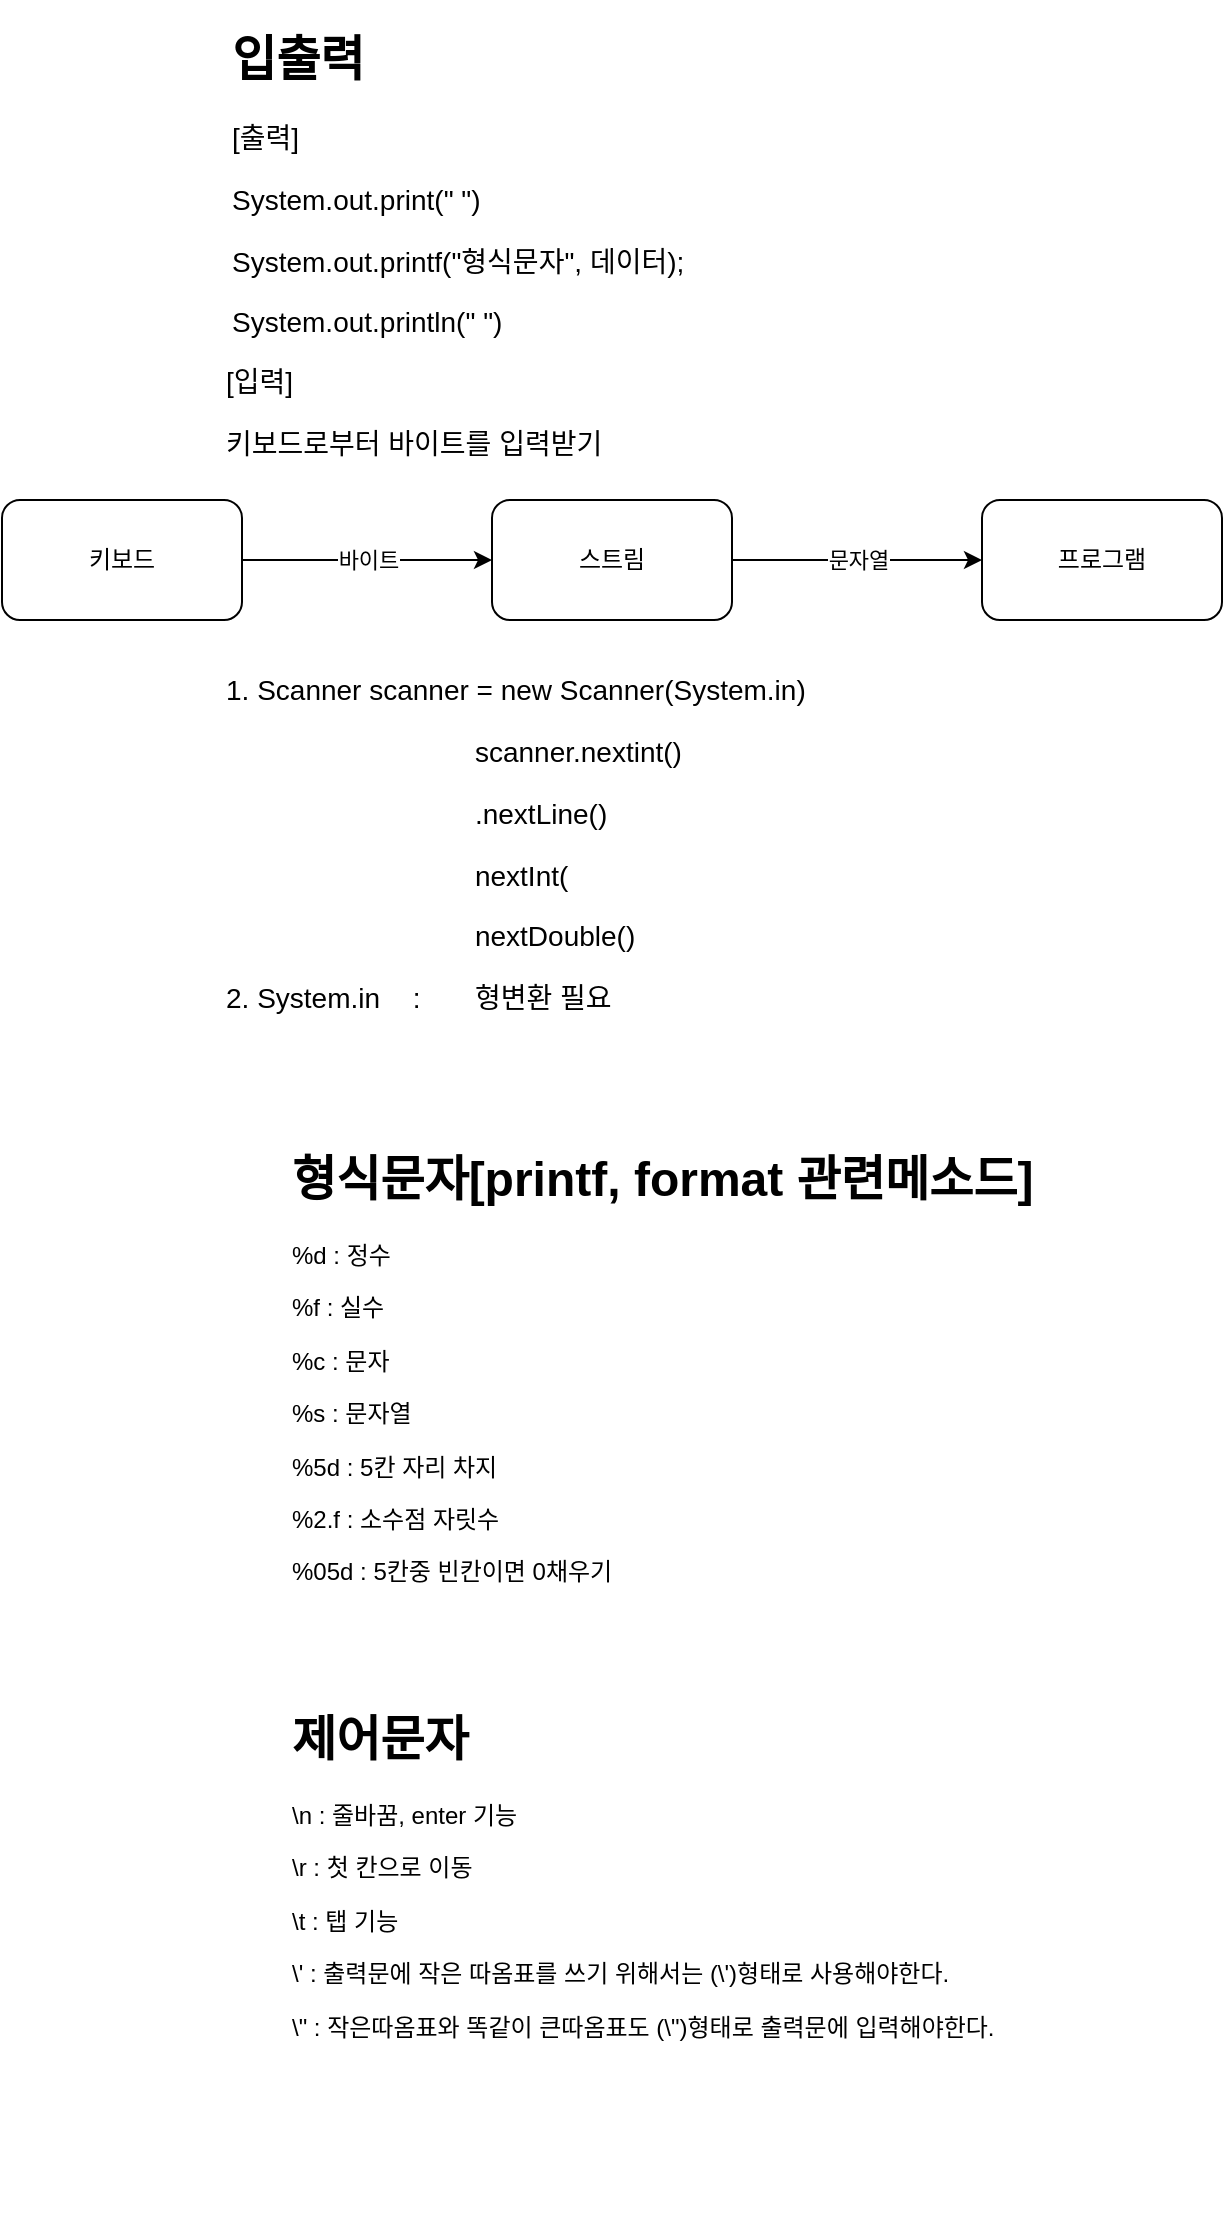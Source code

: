 <mxfile version="15.5.9" type="device" pages="6"><diagram id="5Hl9e5-y8ocdXJMZj0qI" name="입출력,형식문자,제어문자"><mxGraphModel dx="1422" dy="794" grid="1" gridSize="10" guides="1" tooltips="1" connect="1" arrows="1" fold="1" page="1" pageScale="1" pageWidth="827" pageHeight="1169" math="0" shadow="0"><root><mxCell id="0"/><mxCell id="1" parent="0"/><mxCell id="jfgmGPhwzicQXcK5z5IH-6" value="&lt;p style=&quot;font-size: 14px&quot;&gt;&lt;font style=&quot;font-size: 14px&quot;&gt;[입력]&lt;/font&gt;&lt;/p&gt;&lt;p style=&quot;font-size: 14px&quot;&gt;&lt;font style=&quot;font-size: 14px&quot;&gt;키보드로부터 바이트를 입력받기&lt;/font&gt;&lt;/p&gt;&lt;p style=&quot;font-size: 14px&quot;&gt;&lt;font style=&quot;font-size: 14px&quot;&gt;&lt;br&gt;&lt;/font&gt;&lt;/p&gt;&lt;p style=&quot;font-size: 14px&quot;&gt;&lt;font style=&quot;font-size: 14px&quot;&gt;&lt;br&gt;&lt;/font&gt;&lt;/p&gt;&lt;p style=&quot;font-size: 14px&quot;&gt;&lt;font style=&quot;font-size: 14px&quot;&gt;&lt;br&gt;&lt;/font&gt;&lt;/p&gt;&lt;p style=&quot;font-size: 14px&quot;&gt;&lt;font style=&quot;font-size: 14px&quot;&gt;1. Scanner scanner = new Scanner(System.in)&lt;/font&gt;&lt;/p&gt;&lt;p style=&quot;font-size: 14px&quot;&gt;&lt;font style=&quot;font-size: 14px&quot;&gt;&lt;span&gt;&#9;&lt;/span&gt;&lt;span&gt;&#9;&lt;/span&gt;&lt;span&gt;&#9;&lt;/span&gt;&lt;span&gt;&#9;&lt;/span&gt;&lt;span style=&quot;white-space: pre&quot;&gt;&#9;&lt;/span&gt;&lt;span style=&quot;white-space: pre&quot;&gt;&#9;&lt;/span&gt;&lt;span style=&quot;white-space: pre&quot;&gt;&#9;&lt;/span&gt;&lt;span style=&quot;white-space: pre&quot;&gt;&#9;&lt;/span&gt;scanner.nextint()&lt;br&gt;&lt;/font&gt;&lt;/p&gt;&lt;p style=&quot;font-size: 14px&quot;&gt;&lt;font style=&quot;font-size: 14px&quot;&gt;&lt;span&gt;&#9;&lt;/span&gt;&lt;span&gt;&#9;&lt;/span&gt;&lt;span&gt;&#9;&lt;/span&gt;&lt;span&gt;&#9;&lt;/span&gt;&lt;span&gt;&#9;&lt;/span&gt;&lt;span style=&quot;white-space: pre&quot;&gt;&#9;&lt;/span&gt;&lt;span style=&quot;white-space: pre&quot;&gt;&#9;&lt;/span&gt;&lt;span style=&quot;white-space: pre&quot;&gt;&#9;&lt;/span&gt;&lt;span style=&quot;white-space: pre&quot;&gt;&#9;&lt;/span&gt;.nextLine()&lt;br&gt;&lt;/font&gt;&lt;/p&gt;&lt;p style=&quot;font-size: 14px&quot;&gt;&lt;font style=&quot;font-size: 14px&quot;&gt;&lt;span style=&quot;white-space: pre&quot;&gt;&#9;&lt;/span&gt;&lt;span style=&quot;white-space: pre&quot;&gt;&#9;&lt;/span&gt;&lt;span style=&quot;white-space: pre&quot;&gt;&#9;&lt;/span&gt;&lt;span style=&quot;white-space: pre&quot;&gt;&#9;&lt;/span&gt;nextInt(&lt;/font&gt;&lt;/p&gt;&lt;p style=&quot;font-size: 14px&quot;&gt;&lt;font style=&quot;font-size: 14px&quot;&gt;&lt;span style=&quot;white-space: pre&quot;&gt;&#9;&lt;/span&gt;&lt;span style=&quot;white-space: pre&quot;&gt;&#9;&lt;/span&gt;&lt;span style=&quot;white-space: pre&quot;&gt;&#9;&lt;/span&gt;&lt;span style=&quot;white-space: pre&quot;&gt;&#9;&lt;/span&gt;nextDouble()&lt;/font&gt;&lt;/p&gt;&lt;p style=&quot;font-size: 14px&quot;&gt;&lt;font style=&quot;font-size: 14px&quot;&gt;2. System.in&lt;span style=&quot;white-space: pre&quot;&gt;&#9;&lt;/span&gt;:&lt;span style=&quot;white-space: pre&quot;&gt;&#9;&lt;/span&gt;형변환 필요&lt;/font&gt;&lt;/p&gt;" style="text;html=1;strokeColor=none;fillColor=none;align=left;verticalAlign=middle;whiteSpace=wrap;rounded=0;" parent="1" vertex="1"><mxGeometry x="190" y="210" width="470" height="270" as="geometry"/></mxCell><mxCell id="jfgmGPhwzicQXcK5z5IH-1" value="키보드" style="rounded=1;whiteSpace=wrap;html=1;" parent="1" vertex="1"><mxGeometry x="80" y="250" width="120" height="60" as="geometry"/></mxCell><mxCell id="jfgmGPhwzicQXcK5z5IH-2" value="스트림" style="rounded=1;whiteSpace=wrap;html=1;" parent="1" vertex="1"><mxGeometry x="325" y="250" width="120" height="60" as="geometry"/></mxCell><mxCell id="jfgmGPhwzicQXcK5z5IH-3" value="프로그램" style="rounded=1;whiteSpace=wrap;html=1;" parent="1" vertex="1"><mxGeometry x="570" y="250" width="120" height="60" as="geometry"/></mxCell><mxCell id="jfgmGPhwzicQXcK5z5IH-4" value="&lt;h1&gt;입출력&lt;/h1&gt;&lt;p style=&quot;font-size: 14px&quot;&gt;&lt;font style=&quot;font-size: 14px&quot;&gt;[출력]&lt;/font&gt;&lt;/p&gt;&lt;p style=&quot;font-size: 14px&quot;&gt;&lt;font style=&quot;font-size: 14px&quot;&gt;System.out.print(&quot; &quot;)&lt;/font&gt;&lt;/p&gt;&lt;p style=&quot;font-size: 14px&quot;&gt;&lt;font style=&quot;font-size: 14px&quot;&gt;System.out.printf(&quot;형식문자&quot;, 데이터);&lt;/font&gt;&lt;/p&gt;&lt;p style=&quot;font-size: 14px&quot;&gt;&lt;font style=&quot;font-size: 14px&quot;&gt;System.out.println(&quot; &quot;)&lt;/font&gt;&lt;/p&gt;&lt;p&gt;&lt;br&gt;&lt;/p&gt;&lt;p&gt;&lt;br&gt;&lt;/p&gt;" style="text;html=1;strokeColor=none;fillColor=none;spacing=5;spacingTop=-20;whiteSpace=wrap;overflow=hidden;rounded=0;" parent="1" vertex="1"><mxGeometry x="190" y="10" width="390" height="170" as="geometry"/></mxCell><mxCell id="jfgmGPhwzicQXcK5z5IH-5" value="&lt;h1&gt;형식문자[printf, format 관련메소드]&lt;/h1&gt;&lt;p&gt;%d : 정수&lt;/p&gt;&lt;p&gt;%f : 실수&lt;/p&gt;&lt;p&gt;%c : 문자&lt;/p&gt;&lt;p&gt;%s : 문자열&lt;/p&gt;&lt;p&gt;%5d : 5칸 자리 차지&lt;/p&gt;&lt;p&gt;%2.f : 소수점 자릿수&lt;/p&gt;&lt;p&gt;%05d : 5칸중 빈칸이면 0채우기&lt;/p&gt;" style="text;html=1;strokeColor=none;fillColor=none;spacing=5;spacingTop=-20;whiteSpace=wrap;overflow=hidden;rounded=0;" parent="1" vertex="1"><mxGeometry x="220" y="570" width="456" height="355" as="geometry"/></mxCell><mxCell id="jfgmGPhwzicQXcK5z5IH-8" value="바이트" style="endArrow=classic;html=1;rounded=0;exitX=1;exitY=0.5;exitDx=0;exitDy=0;entryX=0;entryY=0.5;entryDx=0;entryDy=0;" parent="1" source="jfgmGPhwzicQXcK5z5IH-1" target="jfgmGPhwzicQXcK5z5IH-2" edge="1"><mxGeometry relative="1" as="geometry"><mxPoint x="190" y="280" as="sourcePoint"/><mxPoint x="295" y="279.5" as="targetPoint"/></mxGeometry></mxCell><mxCell id="jfgmGPhwzicQXcK5z5IH-10" value="문자열" style="endArrow=classic;html=1;rounded=0;exitX=1;exitY=0.5;exitDx=0;exitDy=0;entryX=0;entryY=0.5;entryDx=0;entryDy=0;" parent="1" source="jfgmGPhwzicQXcK5z5IH-2" target="jfgmGPhwzicQXcK5z5IH-3" edge="1"><mxGeometry relative="1" as="geometry"><mxPoint x="210" y="290" as="sourcePoint"/><mxPoint x="335" y="290" as="targetPoint"/></mxGeometry></mxCell><mxCell id="AmxvjiBexgPBZ70y0H4t-1" value="&lt;h1&gt;제어문자&lt;/h1&gt;&lt;div&gt;\n : 줄바꿈, enter 기능&lt;/div&gt;&lt;p&gt;\r : 첫 칸으로 이동&lt;/p&gt;&lt;p&gt;\t : 탭 기능&lt;/p&gt;&lt;p&gt;\' : 출력문에 작은 따옴표를 쓰기 위해서는 (\')형태로 사용해야한다.&lt;/p&gt;&lt;p&gt;\&quot; : 작은따옴표와 똑같이 큰따옴표도 (\&quot;)형태로 출력문에 입력해야한다.&lt;/p&gt;&lt;p&gt;&lt;br&gt;&lt;/p&gt;" style="text;html=1;strokeColor=none;fillColor=none;spacing=5;spacingTop=-20;whiteSpace=wrap;overflow=hidden;rounded=0;" parent="1" vertex="1"><mxGeometry x="220" y="850" width="456" height="260" as="geometry"/></mxCell></root></mxGraphModel></diagram><diagram id="qZdjfqiJyZe0fEraNqJb" name="변수,기본자료형,형변환"><mxGraphModel dx="1422" dy="794" grid="1" gridSize="10" guides="1" tooltips="1" connect="1" arrows="1" fold="1" page="1" pageScale="1" pageWidth="827" pageHeight="1169" math="0" shadow="0"><root><mxCell id="CV-VhpjHleSVuxHSK--P-0"/><mxCell id="CV-VhpjHleSVuxHSK--P-1" parent="CV-VhpjHleSVuxHSK--P-0"/><mxCell id="Y5G4u5WSfoMeB7jt1jze-0" value="&lt;h1&gt;변수&lt;/h1&gt;&lt;p style=&quot;font-size: 18px&quot;&gt;&lt;font style=&quot;font-size: 18px&quot;&gt;1. 데이터 1개를 저장할 수 있는 메모리 공간 [스택, 힙]&lt;/font&gt;&lt;/p&gt;&lt;p style=&quot;font-size: 18px&quot;&gt;&lt;font style=&quot;font-size: 18px&quot;&gt;2. 숫자로 시작X, 대소문자 구분&lt;/font&gt;&lt;/p&gt;&lt;p style=&quot;font-size: 18px&quot;&gt;&lt;font style=&quot;font-size: 18px&quot;&gt;3. 지역변수 vs 전역변수&amp;nbsp;&lt;/font&gt;&lt;/p&gt;&lt;p style=&quot;font-size: 18px&quot;&gt;&lt;font style=&quot;font-size: 18px&quot;&gt;&lt;span style=&quot;white-space: pre&quot;&gt;&#9;&lt;/span&gt;지역변수 : 특정 괄호 안에서 선언 시에는 괄호 밖에서는 사용 불가&lt;br&gt;&lt;/font&gt;&lt;/p&gt;&lt;p style=&quot;font-size: 18px&quot;&gt;&lt;font style=&quot;font-size: 18px&quot;&gt;&lt;font style=&quot;font-size: 18px&quot;&gt;&lt;span style=&quot;white-space: pre&quot;&gt;&#9;&lt;/span&gt;전역변수 : Static 키워드를 이용한 모든 곳에서 사용 가능&lt;/font&gt;&lt;br&gt;&lt;/font&gt;&lt;/p&gt;" style="text;html=1;strokeColor=none;fillColor=none;spacing=5;spacingTop=-20;whiteSpace=wrap;overflow=hidden;rounded=0;align=left;" parent="CV-VhpjHleSVuxHSK--P-1" vertex="1"><mxGeometry x="60" y="30" width="780" height="290" as="geometry"/></mxCell><mxCell id="Y5G4u5WSfoMeB7jt1jze-1" value="&lt;h1&gt;기본자료형[미리 정해진 크기 =&amp;gt; 메모리 효율성]&lt;/h1&gt;&lt;p style=&quot;font-size: 18px&quot;&gt;&lt;font style=&quot;font-size: 18px&quot;&gt;&lt;font style=&quot;font-size: 18px&quot;&gt;&lt;span style=&quot;white-space: pre&quot;&gt;&#9;&lt;/span&gt;&lt;span style=&quot;white-space: pre&quot;&gt;&#9;&lt;/span&gt;&lt;span style=&quot;white-space: pre&quot;&gt;&#9;&lt;/span&gt;&lt;span style=&quot;white-space: pre&quot;&gt;&#9;&lt;/span&gt;boolean&amp;nbsp; &amp;nbsp;&lt;/font&gt;char&amp;nbsp; &amp;nbsp;byte&amp;nbsp; &amp;nbsp;short&amp;nbsp; &amp;nbsp;int&amp;nbsp; &amp;nbsp;long&amp;nbsp; &amp;nbsp;float&lt;/font&gt;&lt;/p&gt;&lt;p style=&quot;font-size: 18px&quot;&gt;&lt;font style=&quot;font-size: 18px&quot;&gt;기본자료형 클래스 → Boolean, Char, Byte, Short, Long, Interger, Long, Float, Double&lt;/font&gt;&lt;/p&gt;&lt;p style=&quot;font-size: 18px&quot;&gt;&lt;font style=&quot;font-size: 18px&quot;&gt;java 기본 타입 : 정수(INT), 실수(DOUBLE)&lt;/font&gt;&lt;/p&gt;" style="text;html=1;strokeColor=none;fillColor=none;spacing=5;spacingTop=-20;whiteSpace=wrap;overflow=hidden;rounded=0;align=left;" parent="CV-VhpjHleSVuxHSK--P-1" vertex="1"><mxGeometry x="60" y="320" width="750" height="340" as="geometry"/></mxCell><mxCell id="Y5G4u5WSfoMeB7jt1jze-2" value="&lt;h1&gt;타입변환[자동형변환, 강제형변환(캐스팅)&lt;/h1&gt;&lt;p style=&quot;font-size: 18px&quot;&gt;&lt;font style=&quot;font-size: 18px&quot;&gt;1. 자동형변환 : [크기순 : byte -&amp;gt; short(char) -&amp;gt; int -&amp;gt; long -&amp;gt; float -&amp;gt; double]&lt;/font&gt;&lt;/p&gt;&lt;p style=&quot;font-size: 18px&quot;&gt;&lt;font style=&quot;font-size: 18px&quot;&gt;&lt;span style=&quot;white-space: pre&quot;&gt;&#9;&lt;/span&gt;int 정수 = 10;&lt;br&gt;&lt;/font&gt;&lt;/p&gt;&lt;p style=&quot;font-size: 18px&quot;&gt;&lt;font style=&quot;font-size: 18px&quot;&gt;&lt;span style=&quot;white-space: pre&quot;&gt;&#9;&lt;/span&gt;double 실수 = 정수;&lt;br&gt;&lt;/font&gt;&lt;/p&gt;&lt;p style=&quot;font-size: 18px&quot;&gt;&lt;font style=&quot;font-size: 18px&quot;&gt;&lt;br&gt;&lt;/font&gt;&lt;/p&gt;&lt;p style=&quot;font-size: 18px&quot;&gt;&lt;font style=&quot;font-size: 18px&quot;&gt;2. 강제형변환 : 메모리 손실&lt;/font&gt;&lt;/p&gt;&lt;p style=&quot;font-size: 18px&quot;&gt;&lt;font style=&quot;font-size: 18px&quot;&gt;&lt;span style=&quot;white-space: pre&quot;&gt;&#9;&lt;/span&gt;double 실수 = 10.5;&lt;br&gt;&lt;/font&gt;&lt;/p&gt;&lt;p style=&quot;font-size: 18px&quot;&gt;&lt;font style=&quot;font-size: 18px&quot;&gt;&lt;span style=&quot;white-space: pre&quot;&gt;&#9;&lt;/span&gt;int 정수 = (int) 정수;&lt;/font&gt;&lt;br&gt;&lt;/p&gt;" style="text;html=1;strokeColor=none;fillColor=none;spacing=5;spacingTop=-20;whiteSpace=wrap;overflow=hidden;rounded=0;align=left;" parent="CV-VhpjHleSVuxHSK--P-1" vertex="1"><mxGeometry x="60" y="550" width="690" height="350" as="geometry"/></mxCell></root></mxGraphModel></diagram><diagram id="30kIPENkj2Q8XiqYD2WF" name="연산자 정리"><mxGraphModel dx="1422" dy="794" grid="1" gridSize="10" guides="1" tooltips="1" connect="1" arrows="1" fold="1" page="1" pageScale="1" pageWidth="827" pageHeight="1169" math="0" shadow="0"><root><mxCell id="R8Vzzc2d7pj0Wk_ZEPPe-0"/><mxCell id="R8Vzzc2d7pj0Wk_ZEPPe-1" parent="R8Vzzc2d7pj0Wk_ZEPPe-0"/><mxCell id="R8Vzzc2d7pj0Wk_ZEPPe-2" value="&lt;h1&gt;연산자&lt;/h1&gt;&lt;p&gt;&lt;/p&gt;&lt;ul&gt;&lt;li&gt;&lt;span&gt;산술연산자&lt;/span&gt;&lt;/li&gt;&lt;/ul&gt;&lt;div&gt;&lt;span style=&quot;white-space: pre&quot;&gt;&#9;&lt;/span&gt;&lt;span style=&quot;white-space: pre&quot;&gt;&#9;&lt;/span&gt;+ : 더하기(연결연산자), - : 빼기, * : 곱하기, / : 나누기, % : 나머지&lt;br&gt;&lt;/div&gt;&lt;ul&gt;&lt;li&gt;&lt;span&gt;비교연산자&lt;/span&gt;&lt;/li&gt;&lt;/ul&gt;&lt;div&gt;&lt;span style=&quot;white-space: pre&quot;&gt;&#9;&lt;/span&gt;&lt;span style=&quot;white-space: pre&quot;&gt;&#9;&lt;/span&gt;&amp;gt;= 이상&lt;span style=&quot;white-space: pre&quot;&gt;&#9;&lt;/span&gt;&amp;lt;=이하&lt;span style=&quot;white-space: pre&quot;&gt;&#9;&lt;/span&gt;&amp;gt;초과&lt;span style=&quot;white-space: pre&quot;&gt;&#9;&lt;/span&gt;&amp;lt;미만&lt;span style=&quot;white-space: pre&quot;&gt;&#9;&lt;/span&gt;==같다&lt;span style=&quot;white-space: pre&quot;&gt;&#9;&lt;/span&gt;!=같지 않다&lt;br&gt;&lt;/div&gt;&lt;ul&gt;&lt;li&gt;&lt;span&gt;논리연산자&lt;/span&gt;&lt;/li&gt;&lt;/ul&gt;&lt;div&gt;&lt;span style=&quot;white-space: pre&quot;&gt;&#9;&lt;/span&gt;&lt;span style=&quot;white-space: pre&quot;&gt;&#9;&lt;/span&gt;&amp;amp;&amp;amp; : AND&lt;span style=&quot;white-space: pre&quot;&gt;&#9;&lt;/span&gt;&lt;span style=&quot;white-space: pre&quot;&gt;&#9;&lt;/span&gt;|| : OR&lt;span style=&quot;white-space: pre&quot;&gt;&#9;&lt;span style=&quot;white-space: pre&quot;&gt;&#9;&lt;/span&gt;!&lt;/span&gt;(부정) : 반대 true =&amp;gt; false / false =&amp;gt; true&lt;br&gt;&lt;/div&gt;&lt;ul&gt;&lt;li&gt;&lt;span&gt;대입연산자&lt;/span&gt;&lt;/li&gt;&lt;/ul&gt;&lt;div&gt;&lt;span style=&quot;white-space: pre&quot;&gt;&#9;&lt;/span&gt;&lt;span style=&quot;white-space: pre&quot;&gt;&#9;&lt;/span&gt;= : 오른쪽 값을 왼쪽에 대입&lt;span style=&quot;white-space: pre&quot;&gt;&#9;&lt;/span&gt;&lt;span style=&quot;white-space: pre&quot;&gt;&#9;&lt;/span&gt;+= *= /= -= %=&lt;br&gt;&lt;/div&gt;&lt;ul&gt;&lt;li&gt;&lt;span&gt;증감연산자&lt;/span&gt;&lt;/li&gt;&lt;/ul&gt;&lt;div&gt;&lt;span style=&quot;white-space: pre&quot;&gt;&#9;&lt;/span&gt;&lt;span style=&quot;white-space: pre&quot;&gt;&#9;&lt;/span&gt;++ : 1증가&lt;span style=&quot;white-space: pre&quot;&gt;&#9;&lt;/span&gt;&lt;span style=&quot;white-space: pre&quot;&gt;&#9;&lt;/span&gt;-- : 1감소&lt;br&gt;&lt;/div&gt;&lt;ul&gt;&lt;li&gt;&lt;span&gt;조건연산자&lt;/span&gt;&lt;/li&gt;&lt;/ul&gt;&lt;div&gt;&lt;span style=&quot;white-space: pre&quot;&gt;&#9;&lt;/span&gt;&lt;span style=&quot;white-space: pre&quot;&gt;&#9;&lt;/span&gt;조건식 ? 참 : 거짓&lt;br&gt;&lt;/div&gt;&lt;div&gt;&lt;span style=&quot;white-space: pre&quot;&gt;&#9;&lt;/span&gt;&lt;span style=&quot;white-space: pre&quot;&gt;&#9;&lt;/span&gt;조건식? 조건식? 참 : 거짓 : 거짓&lt;br&gt;&lt;/div&gt;&lt;div&gt;&lt;br&gt;&lt;/div&gt;&lt;div&gt;&lt;span style=&quot;white-space: pre&quot;&gt;&#9;&lt;/span&gt;&lt;span style=&quot;white-space: pre&quot;&gt;&#9;&lt;/span&gt;if(조건식) 참&lt;br&gt;&lt;/div&gt;&lt;div&gt;&lt;span style=&quot;white-space: pre&quot;&gt;&#9;&lt;/span&gt;&lt;span style=&quot;white-space: pre&quot;&gt;&#9;&lt;/span&gt;else(거짓)&lt;br&gt;&lt;/div&gt;&lt;div&gt;&lt;br&gt;&lt;/div&gt;&lt;div&gt;*&lt;span style=&quot;white-space: pre&quot;&gt;&#9;&lt;/span&gt;홀짝 찾기, 배수 찾기 Day02_3&lt;/div&gt;&lt;p&gt;&lt;/p&gt;" style="text;html=1;strokeColor=none;fillColor=none;spacing=5;spacingTop=-20;whiteSpace=wrap;overflow=hidden;rounded=0;fontSize=18;align=left;" parent="R8Vzzc2d7pj0Wk_ZEPPe-1" vertex="1"><mxGeometry x="64" y="180" width="700" height="670" as="geometry"/></mxCell></root></mxGraphModel></diagram><diagram id="NqexO8uEQapCarrAz4vw" name="제어문, 반복문"><mxGraphModel dx="1422" dy="794" grid="1" gridSize="10" guides="1" tooltips="1" connect="1" arrows="1" fold="1" page="1" pageScale="1" pageWidth="827" pageHeight="1169" math="0" shadow="0"><root><mxCell id="gV37oTBqI1zcC42no7UD-0"/><mxCell id="gV37oTBqI1zcC42no7UD-1" parent="gV37oTBqI1zcC42no7UD-0"/><mxCell id="0Em-lInTAU7bDvdktuH6-0" value="&lt;h1&gt;제어문&lt;/h1&gt;&lt;p&gt;&lt;/p&gt;&lt;ul style=&quot;line-height: 1.5 ; font-size: 16px&quot;&gt;&lt;li&gt;If : true / false 제어 [비교, 논리, 논리반환 메소드&lt;/li&gt;&lt;/ul&gt;&lt;div&gt;&lt;span style=&quot;font-size: 16px&quot;&gt;&lt;span&gt;&#9;&lt;/span&gt;&lt;span&gt;&#9;&lt;/span&gt;&lt;span&gt;&#9;&lt;/span&gt;&lt;span&gt;&#9;&lt;/span&gt;&lt;span style=&quot;white-space: pre&quot;&gt;&#9;&lt;/span&gt;&lt;span style=&quot;white-space: pre&quot;&gt;&#9;&lt;/span&gt;▶ if(조건)참&lt;br&gt;&lt;/span&gt;&lt;/div&gt;&lt;div&gt;&lt;span style=&quot;font-size: 16px&quot;&gt;&lt;span&gt;&#9;&lt;/span&gt;&lt;span&gt;&#9;&lt;/span&gt;&lt;span&gt;&#9;&lt;/span&gt;&lt;span&gt;&#9;&lt;/span&gt;&amp;nbsp; &amp;nbsp;&lt;span style=&quot;white-space: pre&quot;&gt;&#9;&lt;/span&gt;&lt;span style=&quot;white-space: pre&quot;&gt;&#9;&lt;/span&gt; else&amp;nbsp; 거짓&lt;br&gt;&lt;/span&gt;&lt;/div&gt;&lt;div&gt;&lt;span style=&quot;font-size: 16px&quot;&gt;&lt;br&gt;&lt;/span&gt;&lt;/div&gt;&lt;div&gt;&lt;div&gt;&lt;span style=&quot;font-size: 16px&quot;&gt;&lt;span&gt;&#9;&lt;/span&gt;&lt;span&gt;&#9;&lt;/span&gt;&lt;span style=&quot;white-space: pre&quot;&gt;&#9;&lt;/span&gt;&lt;span style=&quot;white-space: pre&quot;&gt;&#9;&lt;/span&gt;▶&amp;nbsp;if(조건)참&lt;br&gt;&lt;/span&gt;&lt;/div&gt;&lt;div&gt;&lt;span style=&quot;font-size: 16px&quot;&gt;&lt;span&gt;&#9;&lt;/span&gt;&lt;span&gt;&#9;&lt;/span&gt;&lt;span&gt;&#9;&lt;/span&gt;&lt;span&gt;&#9;&lt;/span&gt;&amp;nbsp; &lt;span style=&quot;white-space: pre&quot;&gt;&#9;&lt;/span&gt;&lt;span style=&quot;white-space: pre&quot;&gt;&#9;&lt;/span&gt;&amp;nbsp; &amp;nbsp; else if(조건2)&amp;nbsp;&amp;nbsp;참2&lt;/span&gt;&lt;/div&gt;&lt;/div&gt;&lt;div&gt;&lt;span style=&quot;font-size: 16px&quot;&gt;&lt;span&gt;&#9;&lt;/span&gt;&lt;span&gt;&#9;&lt;/span&gt;&amp;nbsp; &amp;nbsp; &lt;span style=&quot;white-space: pre&quot;&gt;&#9;&lt;/span&gt;&lt;span style=&quot;white-space: pre&quot;&gt;&#9;&lt;/span&gt;&amp;nbsp; &amp;nbsp; else if(조건3)&amp;nbsp; 참3&lt;/span&gt;&lt;/div&gt;&lt;div&gt;&lt;span style=&quot;font-size: 16px&quot;&gt;&lt;span&gt;&#9;&lt;/span&gt;&lt;span&gt;&#9;&lt;/span&gt;&amp;nbsp; &amp;nbsp; &lt;span style=&quot;white-space: pre&quot;&gt;&#9;&lt;/span&gt;&lt;span style=&quot;white-space: pre&quot;&gt;&#9;&lt;/span&gt;&amp;nbsp; &amp;nbsp; else 거짓&lt;span&gt;&#9;&lt;/span&gt;&lt;br&gt;&lt;/span&gt;&lt;/div&gt;&lt;ul style=&quot;line-height: 1.5 ; font-size: 16px&quot;&gt;&lt;li&gt;Switch : 데이터 검색 [논리 X]&lt;/li&gt;&lt;/ul&gt;&lt;div&gt;&lt;span style=&quot;font-size: 16px&quot;&gt;&lt;span&gt;&#9;&lt;/span&gt;&lt;span&gt;&#9;&amp;nbsp;&lt;/span&gt;&amp;nbsp; &lt;span style=&quot;white-space: pre&quot;&gt;&#9;&lt;/span&gt;&lt;span style=&quot;white-space: pre&quot;&gt;&#9;&lt;/span&gt;&amp;nbsp;switch(검색대상)&lt;br&gt;&lt;/span&gt;&lt;/div&gt;&lt;div&gt;&lt;span style=&quot;font-size: 16px&quot;&gt;&lt;span&gt;&#9;&lt;/span&gt;&lt;span&gt;&#9;&lt;/span&gt;&lt;span&gt;&#9;&lt;/span&gt;&lt;span&gt;&#9;&lt;/span&gt;&lt;span&gt;&#9;&lt;/span&gt;&lt;span style=&quot;white-space: pre&quot;&gt;&#9;&lt;/span&gt;&lt;span style=&quot;white-space: pre&quot;&gt;&#9;&lt;/span&gt;&lt;span style=&quot;white-space: pre&quot;&gt;&#9;&lt;/span&gt;&lt;span style=&quot;white-space: pre&quot;&gt;&#9;&lt;/span&gt;case '찾는 값1' : 참1 : break;&lt;/span&gt;&lt;/div&gt;&lt;span style=&quot;font-size: 16px&quot;&gt;&lt;span style=&quot;white-space: pre&quot;&gt;&#9;&lt;/span&gt;&lt;span style=&quot;white-space: pre&quot;&gt;&#9;&lt;/span&gt;&lt;span style=&quot;white-space: pre&quot;&gt;&#9;&lt;/span&gt;&lt;span style=&quot;white-space: pre&quot;&gt;&#9;&lt;/span&gt;case '찾는 값2' : 참2 : break;&lt;br&gt;&lt;span style=&quot;white-space: pre&quot;&gt;&#9;&lt;/span&gt;&lt;span style=&quot;white-space: pre&quot;&gt;&#9;&lt;/span&gt;&lt;span style=&quot;white-space: pre&quot;&gt;&#9;&lt;/span&gt;&lt;span style=&quot;white-space: pre&quot;&gt;&#9;&lt;/span&gt;default : 거짓;&lt;br&gt;&lt;/span&gt;&lt;p&gt;&lt;/p&gt;" style="text;html=1;strokeColor=none;fillColor=none;spacing=5;spacingTop=-20;whiteSpace=wrap;overflow=hidden;rounded=0;fontSize=14;align=left;" parent="gV37oTBqI1zcC42no7UD-1" vertex="1"><mxGeometry x="30" y="20" width="740" height="410" as="geometry"/></mxCell><mxCell id="0Em-lInTAU7bDvdktuH6-1" value="&lt;h1&gt;반복문 [조건에 따른 반복문 ]&lt;/h1&gt;&lt;p&gt;&lt;/p&gt;&lt;ul style=&quot;line-height: 1.5 ; font-size: 16px&quot;&gt;&lt;li&gt;while : 무한루프&lt;/li&gt;&lt;/ul&gt;&lt;div&gt;&lt;span style=&quot;font-size: 16px&quot;&gt;&lt;span style=&quot;white-space: pre&quot;&gt;&#9;&lt;/span&gt;&lt;span style=&quot;white-space: pre&quot;&gt;&#9;&lt;/span&gt;while(조건){ }&lt;span style=&quot;white-space: pre&quot;&gt;&#9;&lt;/span&gt;&lt;span style=&quot;white-space: pre&quot;&gt;&#9;&lt;/span&gt;&lt;span style=&quot;white-space: pre&quot;&gt;&#9;&lt;/span&gt;&lt;span style=&quot;white-space: pre&quot;&gt;&#9;&lt;/span&gt;&lt;span style=&quot;white-space: pre&quot;&gt;&#9;&lt;/span&gt;//&lt;span style=&quot;white-space: pre&quot;&gt;&#9;&lt;/span&gt;&lt;span style=&quot;white-space: pre&quot;&gt;&#9;&lt;/span&gt;&lt;span style=&quot;white-space: pre&quot;&gt;&#9;&lt;/span&gt;&lt;span style=&quot;white-space: pre&quot;&gt;&#9;&lt;/span&gt;while(true){ }&lt;br&gt;&lt;/span&gt;&lt;/div&gt;&lt;ul style=&quot;line-height: 1.5 ; font-size: 16px&quot;&gt;&lt;li&gt;for&lt;/li&gt;&lt;/ul&gt;&lt;div&gt;&lt;span style=&quot;font-size: 16px&quot;&gt;&lt;span style=&quot;white-space: pre&quot;&gt;&#9;&lt;/span&gt;&lt;span style=&quot;white-space: pre&quot;&gt;&#9;&lt;/span&gt;for(시작값 : 조건 : 증감식){ }&lt;br&gt;&lt;/span&gt;&lt;/div&gt;&lt;ul style=&quot;line-height: 1.5 ; font-size: 16px&quot;&gt;&lt;li&gt;for문 활용 : 리스트/배열 내 객체변수를 하나씩 꺼내기&lt;/li&gt;&lt;li&gt;&lt;span style=&quot;white-space: pre&quot;&gt;&#9;&lt;/span&gt;&lt;span style=&quot;white-space: pre&quot;&gt;&#9;&lt;/span&gt;&lt;span style=&quot;white-space: pre&quot;&gt;&#9;&lt;/span&gt;&lt;span style=&quot;white-space: pre&quot;&gt;&#9;&lt;/span&gt;&amp;nbsp;(임시변수 : 리스트 / 배열)&lt;/li&gt;&lt;/ul&gt;&lt;p&gt;&lt;/p&gt;" style="text;html=1;strokeColor=none;fillColor=none;spacing=5;spacingTop=-20;whiteSpace=wrap;overflow=hidden;rounded=0;fontSize=14;align=left;" parent="gV37oTBqI1zcC42no7UD-1" vertex="1"><mxGeometry x="30" y="500" width="740" height="280" as="geometry"/></mxCell></root></mxGraphModel></diagram><diagram id="1fuyb4WcqCzOEfutdb-M" name="배열"><mxGraphModel dx="1422" dy="794" grid="1" gridSize="10" guides="1" tooltips="1" connect="1" arrows="1" fold="1" page="1" pageScale="1" pageWidth="827" pageHeight="1169" math="0" shadow="0"><root><mxCell id="y6rg7zZ1kDa-4-zOCw_H-0"/><mxCell id="y6rg7zZ1kDa-4-zOCw_H-1" parent="y6rg7zZ1kDa-4-zOCw_H-0"/><mxCell id="y6rg7zZ1kDa-4-zOCw_H-2" value="&lt;h1 style=&quot;font-size: 25px&quot;&gt;&lt;font style=&quot;font-size: 25px&quot;&gt;배열[동일한 자료형의 여러 개 메모리 수집/관리 - 인덱스]&lt;/font&gt;&lt;/h1&gt;&lt;p&gt;&lt;span style=&quot;font-size: 18px&quot;&gt;1. 1차원 배열&lt;/span&gt;&lt;/p&gt;&lt;p&gt;&lt;span style=&quot;font-size: 18px&quot;&gt;&lt;span style=&quot;white-space: pre&quot;&gt;&#9;&lt;/span&gt;자료형 [ ] 배열명 = new 자료형 [배열 길이]&lt;br&gt;&lt;/span&gt;&lt;/p&gt;&lt;p&gt;&lt;span style=&quot;font-size: 18px&quot;&gt;2. 2차원 배열&lt;/span&gt;&lt;/p&gt;&lt;p&gt;&lt;span style=&quot;font-size: 18px&quot;&gt;&lt;span style=&quot;white-space: pre&quot;&gt;&#9;&lt;/span&gt;자료형 [ ] [ ] 배열명 = new 자료형 [ 행 길이 ] [ 열 길이 ]&lt;br&gt;&lt;/span&gt;&lt;/p&gt;&lt;p&gt;&lt;span style=&quot;font-size: 18px&quot;&gt;3. 다차원 배열&lt;/span&gt;&lt;/p&gt;&lt;p&gt;&lt;span style=&quot;font-size: 18px&quot;&gt;&lt;span style=&quot;white-space: pre&quot;&gt;&#9;&lt;/span&gt;자료형 [ ] [ ] [ ] 배열명 = new 자료형 [ 행 길이 ] [ 열 길이 ] [ 높이 ]&lt;br&gt;&lt;/span&gt;&lt;/p&gt;" style="text;html=1;strokeColor=none;fillColor=none;spacing=5;spacingTop=-20;whiteSpace=wrap;overflow=hidden;rounded=0;fontSize=16;align=left;" parent="y6rg7zZ1kDa-4-zOCw_H-1" vertex="1"><mxGeometry x="50" y="10" width="740" height="270" as="geometry"/></mxCell><mxCell id="y6rg7zZ1kDa-4-zOCw_H-3" value="" style="shape=table;html=1;whiteSpace=wrap;startSize=0;container=1;collapsible=0;childLayout=tableLayout;fontSize=18;align=left;" parent="y6rg7zZ1kDa-4-zOCw_H-1" vertex="1"><mxGeometry x="303" y="334" width="180" height="120" as="geometry"/></mxCell><mxCell id="y6rg7zZ1kDa-4-zOCw_H-4" value="" style="shape=partialRectangle;html=1;whiteSpace=wrap;collapsible=0;dropTarget=0;pointerEvents=0;fillColor=none;top=0;left=0;bottom=0;right=0;points=[[0,0.5],[1,0.5]];portConstraint=eastwest;fontSize=18;align=left;" parent="y6rg7zZ1kDa-4-zOCw_H-3" vertex="1"><mxGeometry width="180" height="40" as="geometry"/></mxCell><mxCell id="y6rg7zZ1kDa-4-zOCw_H-5" value="" style="shape=partialRectangle;html=1;whiteSpace=wrap;connectable=0;fillColor=none;top=0;left=0;bottom=0;right=0;overflow=hidden;pointerEvents=1;fontSize=18;align=left;" parent="y6rg7zZ1kDa-4-zOCw_H-4" vertex="1"><mxGeometry width="60" height="40" as="geometry"><mxRectangle width="60" height="40" as="alternateBounds"/></mxGeometry></mxCell><mxCell id="y6rg7zZ1kDa-4-zOCw_H-6" value="" style="shape=partialRectangle;html=1;whiteSpace=wrap;connectable=0;fillColor=none;top=0;left=0;bottom=0;right=0;overflow=hidden;pointerEvents=1;fontSize=18;align=left;" parent="y6rg7zZ1kDa-4-zOCw_H-4" vertex="1"><mxGeometry x="60" width="60" height="40" as="geometry"><mxRectangle width="60" height="40" as="alternateBounds"/></mxGeometry></mxCell><mxCell id="y6rg7zZ1kDa-4-zOCw_H-7" value="" style="shape=partialRectangle;html=1;whiteSpace=wrap;connectable=0;fillColor=none;top=0;left=0;bottom=0;right=0;overflow=hidden;pointerEvents=1;fontSize=18;align=left;" parent="y6rg7zZ1kDa-4-zOCw_H-4" vertex="1"><mxGeometry x="120" width="60" height="40" as="geometry"><mxRectangle width="60" height="40" as="alternateBounds"/></mxGeometry></mxCell><mxCell id="y6rg7zZ1kDa-4-zOCw_H-8" value="" style="shape=partialRectangle;html=1;whiteSpace=wrap;collapsible=0;dropTarget=0;pointerEvents=0;fillColor=none;top=0;left=0;bottom=0;right=0;points=[[0,0.5],[1,0.5]];portConstraint=eastwest;fontSize=18;align=left;" parent="y6rg7zZ1kDa-4-zOCw_H-3" vertex="1"><mxGeometry y="40" width="180" height="40" as="geometry"/></mxCell><mxCell id="y6rg7zZ1kDa-4-zOCw_H-9" value="" style="shape=partialRectangle;html=1;whiteSpace=wrap;connectable=0;fillColor=none;top=0;left=0;bottom=0;right=0;overflow=hidden;pointerEvents=1;fontSize=18;align=left;" parent="y6rg7zZ1kDa-4-zOCw_H-8" vertex="1"><mxGeometry width="60" height="40" as="geometry"><mxRectangle width="60" height="40" as="alternateBounds"/></mxGeometry></mxCell><mxCell id="y6rg7zZ1kDa-4-zOCw_H-10" value="" style="shape=partialRectangle;html=1;whiteSpace=wrap;connectable=0;fillColor=none;top=0;left=0;bottom=0;right=0;overflow=hidden;pointerEvents=1;fontSize=18;align=left;" parent="y6rg7zZ1kDa-4-zOCw_H-8" vertex="1"><mxGeometry x="60" width="60" height="40" as="geometry"><mxRectangle width="60" height="40" as="alternateBounds"/></mxGeometry></mxCell><mxCell id="y6rg7zZ1kDa-4-zOCw_H-11" value="" style="shape=partialRectangle;html=1;whiteSpace=wrap;connectable=0;fillColor=none;top=0;left=0;bottom=0;right=0;overflow=hidden;pointerEvents=1;fontSize=18;align=left;" parent="y6rg7zZ1kDa-4-zOCw_H-8" vertex="1"><mxGeometry x="120" width="60" height="40" as="geometry"><mxRectangle width="60" height="40" as="alternateBounds"/></mxGeometry></mxCell><mxCell id="y6rg7zZ1kDa-4-zOCw_H-12" value="" style="shape=partialRectangle;html=1;whiteSpace=wrap;collapsible=0;dropTarget=0;pointerEvents=0;fillColor=none;top=0;left=0;bottom=0;right=0;points=[[0,0.5],[1,0.5]];portConstraint=eastwest;fontSize=18;align=left;" parent="y6rg7zZ1kDa-4-zOCw_H-3" vertex="1"><mxGeometry y="80" width="180" height="40" as="geometry"/></mxCell><mxCell id="y6rg7zZ1kDa-4-zOCw_H-13" value="" style="shape=partialRectangle;html=1;whiteSpace=wrap;connectable=0;fillColor=none;top=0;left=0;bottom=0;right=0;overflow=hidden;pointerEvents=1;fontSize=18;align=left;" parent="y6rg7zZ1kDa-4-zOCw_H-12" vertex="1"><mxGeometry width="60" height="40" as="geometry"><mxRectangle width="60" height="40" as="alternateBounds"/></mxGeometry></mxCell><mxCell id="y6rg7zZ1kDa-4-zOCw_H-14" value="" style="shape=partialRectangle;html=1;whiteSpace=wrap;connectable=0;fillColor=none;top=0;left=0;bottom=0;right=0;overflow=hidden;pointerEvents=1;fontSize=18;align=left;" parent="y6rg7zZ1kDa-4-zOCw_H-12" vertex="1"><mxGeometry x="60" width="60" height="40" as="geometry"><mxRectangle width="60" height="40" as="alternateBounds"/></mxGeometry></mxCell><mxCell id="y6rg7zZ1kDa-4-zOCw_H-15" value="" style="shape=partialRectangle;html=1;whiteSpace=wrap;connectable=0;fillColor=none;top=0;left=0;bottom=0;right=0;overflow=hidden;pointerEvents=1;fontSize=18;align=left;" parent="y6rg7zZ1kDa-4-zOCw_H-12" vertex="1"><mxGeometry x="120" width="60" height="40" as="geometry"><mxRectangle width="60" height="40" as="alternateBounds"/></mxGeometry></mxCell><mxCell id="y6rg7zZ1kDa-4-zOCw_H-16" value="int arr[3][3]" style="text;html=1;strokeColor=none;fillColor=none;align=center;verticalAlign=middle;whiteSpace=wrap;rounded=0;fontSize=18;" parent="y6rg7zZ1kDa-4-zOCw_H-1" vertex="1"><mxGeometry x="326" y="460" width="140" height="30" as="geometry"/></mxCell><mxCell id="y6rg7zZ1kDa-4-zOCw_H-56" value="" style="group" parent="y6rg7zZ1kDa-4-zOCw_H-1" vertex="1" connectable="0"><mxGeometry x="545" y="282" width="232" height="171" as="geometry"/></mxCell><mxCell id="y6rg7zZ1kDa-4-zOCw_H-17" value="" style="shape=table;html=1;whiteSpace=wrap;startSize=0;container=1;collapsible=0;childLayout=tableLayout;fontSize=18;align=left;" parent="y6rg7zZ1kDa-4-zOCw_H-56" vertex="1"><mxGeometry x="52" width="180" height="120" as="geometry"/></mxCell><mxCell id="y6rg7zZ1kDa-4-zOCw_H-18" value="" style="shape=partialRectangle;html=1;whiteSpace=wrap;collapsible=0;dropTarget=0;pointerEvents=0;fillColor=none;top=0;left=0;bottom=0;right=0;points=[[0,0.5],[1,0.5]];portConstraint=eastwest;fontSize=18;align=left;" parent="y6rg7zZ1kDa-4-zOCw_H-17" vertex="1"><mxGeometry width="180" height="40" as="geometry"/></mxCell><mxCell id="y6rg7zZ1kDa-4-zOCw_H-19" value="" style="shape=partialRectangle;html=1;whiteSpace=wrap;connectable=0;fillColor=none;top=0;left=0;bottom=0;right=0;overflow=hidden;pointerEvents=1;fontSize=18;align=left;" parent="y6rg7zZ1kDa-4-zOCw_H-18" vertex="1"><mxGeometry width="60" height="40" as="geometry"><mxRectangle width="60" height="40" as="alternateBounds"/></mxGeometry></mxCell><mxCell id="y6rg7zZ1kDa-4-zOCw_H-20" value="" style="shape=partialRectangle;html=1;whiteSpace=wrap;connectable=0;fillColor=none;top=0;left=0;bottom=0;right=0;overflow=hidden;pointerEvents=1;fontSize=18;align=left;" parent="y6rg7zZ1kDa-4-zOCw_H-18" vertex="1"><mxGeometry x="60" width="60" height="40" as="geometry"><mxRectangle width="60" height="40" as="alternateBounds"/></mxGeometry></mxCell><mxCell id="y6rg7zZ1kDa-4-zOCw_H-21" value="" style="shape=partialRectangle;html=1;whiteSpace=wrap;connectable=0;fillColor=none;top=0;left=0;bottom=0;right=0;overflow=hidden;pointerEvents=1;fontSize=18;align=left;" parent="y6rg7zZ1kDa-4-zOCw_H-18" vertex="1"><mxGeometry x="120" width="60" height="40" as="geometry"><mxRectangle width="60" height="40" as="alternateBounds"/></mxGeometry></mxCell><mxCell id="y6rg7zZ1kDa-4-zOCw_H-22" value="" style="shape=partialRectangle;html=1;whiteSpace=wrap;collapsible=0;dropTarget=0;pointerEvents=0;fillColor=none;top=0;left=0;bottom=0;right=0;points=[[0,0.5],[1,0.5]];portConstraint=eastwest;fontSize=18;align=left;" parent="y6rg7zZ1kDa-4-zOCw_H-17" vertex="1"><mxGeometry y="40" width="180" height="40" as="geometry"/></mxCell><mxCell id="y6rg7zZ1kDa-4-zOCw_H-23" value="" style="shape=partialRectangle;html=1;whiteSpace=wrap;connectable=0;fillColor=none;top=0;left=0;bottom=0;right=0;overflow=hidden;pointerEvents=1;fontSize=18;align=left;" parent="y6rg7zZ1kDa-4-zOCw_H-22" vertex="1"><mxGeometry width="60" height="40" as="geometry"><mxRectangle width="60" height="40" as="alternateBounds"/></mxGeometry></mxCell><mxCell id="y6rg7zZ1kDa-4-zOCw_H-24" value="" style="shape=partialRectangle;html=1;whiteSpace=wrap;connectable=0;fillColor=none;top=0;left=0;bottom=0;right=0;overflow=hidden;pointerEvents=1;fontSize=18;align=left;" parent="y6rg7zZ1kDa-4-zOCw_H-22" vertex="1"><mxGeometry x="60" width="60" height="40" as="geometry"><mxRectangle width="60" height="40" as="alternateBounds"/></mxGeometry></mxCell><mxCell id="y6rg7zZ1kDa-4-zOCw_H-25" value="" style="shape=partialRectangle;html=1;whiteSpace=wrap;connectable=0;fillColor=none;top=0;left=0;bottom=0;right=0;overflow=hidden;pointerEvents=1;fontSize=18;align=left;" parent="y6rg7zZ1kDa-4-zOCw_H-22" vertex="1"><mxGeometry x="120" width="60" height="40" as="geometry"><mxRectangle width="60" height="40" as="alternateBounds"/></mxGeometry></mxCell><mxCell id="y6rg7zZ1kDa-4-zOCw_H-26" value="" style="shape=partialRectangle;html=1;whiteSpace=wrap;collapsible=0;dropTarget=0;pointerEvents=0;fillColor=none;top=0;left=0;bottom=0;right=0;points=[[0,0.5],[1,0.5]];portConstraint=eastwest;fontSize=18;align=left;" parent="y6rg7zZ1kDa-4-zOCw_H-17" vertex="1"><mxGeometry y="80" width="180" height="40" as="geometry"/></mxCell><mxCell id="y6rg7zZ1kDa-4-zOCw_H-27" value="" style="shape=partialRectangle;html=1;whiteSpace=wrap;connectable=0;fillColor=none;top=0;left=0;bottom=0;right=0;overflow=hidden;pointerEvents=1;fontSize=18;align=left;" parent="y6rg7zZ1kDa-4-zOCw_H-26" vertex="1"><mxGeometry width="60" height="40" as="geometry"><mxRectangle width="60" height="40" as="alternateBounds"/></mxGeometry></mxCell><mxCell id="y6rg7zZ1kDa-4-zOCw_H-28" value="" style="shape=partialRectangle;html=1;whiteSpace=wrap;connectable=0;fillColor=none;top=0;left=0;bottom=0;right=0;overflow=hidden;pointerEvents=1;fontSize=18;align=left;" parent="y6rg7zZ1kDa-4-zOCw_H-26" vertex="1"><mxGeometry x="60" width="60" height="40" as="geometry"><mxRectangle width="60" height="40" as="alternateBounds"/></mxGeometry></mxCell><mxCell id="y6rg7zZ1kDa-4-zOCw_H-29" value="" style="shape=partialRectangle;html=1;whiteSpace=wrap;connectable=0;fillColor=none;top=0;left=0;bottom=0;right=0;overflow=hidden;pointerEvents=1;fontSize=18;align=left;" parent="y6rg7zZ1kDa-4-zOCw_H-26" vertex="1"><mxGeometry x="120" width="60" height="40" as="geometry"><mxRectangle width="60" height="40" as="alternateBounds"/></mxGeometry></mxCell><mxCell id="y6rg7zZ1kDa-4-zOCw_H-30" value="" style="shape=table;html=1;whiteSpace=wrap;startSize=0;container=1;collapsible=0;childLayout=tableLayout;fontSize=18;align=left;" parent="y6rg7zZ1kDa-4-zOCw_H-56" vertex="1"><mxGeometry x="27" y="23" width="180" height="120" as="geometry"/></mxCell><mxCell id="y6rg7zZ1kDa-4-zOCw_H-31" value="" style="shape=partialRectangle;html=1;whiteSpace=wrap;collapsible=0;dropTarget=0;pointerEvents=0;fillColor=none;top=0;left=0;bottom=0;right=0;points=[[0,0.5],[1,0.5]];portConstraint=eastwest;fontSize=18;align=left;" parent="y6rg7zZ1kDa-4-zOCw_H-30" vertex="1"><mxGeometry width="180" height="40" as="geometry"/></mxCell><mxCell id="y6rg7zZ1kDa-4-zOCw_H-32" value="" style="shape=partialRectangle;html=1;whiteSpace=wrap;connectable=0;fillColor=none;top=0;left=0;bottom=0;right=0;overflow=hidden;pointerEvents=1;fontSize=18;align=left;" parent="y6rg7zZ1kDa-4-zOCw_H-31" vertex="1"><mxGeometry width="60" height="40" as="geometry"><mxRectangle width="60" height="40" as="alternateBounds"/></mxGeometry></mxCell><mxCell id="y6rg7zZ1kDa-4-zOCw_H-33" value="" style="shape=partialRectangle;html=1;whiteSpace=wrap;connectable=0;fillColor=none;top=0;left=0;bottom=0;right=0;overflow=hidden;pointerEvents=1;fontSize=18;align=left;" parent="y6rg7zZ1kDa-4-zOCw_H-31" vertex="1"><mxGeometry x="60" width="60" height="40" as="geometry"><mxRectangle width="60" height="40" as="alternateBounds"/></mxGeometry></mxCell><mxCell id="y6rg7zZ1kDa-4-zOCw_H-34" value="" style="shape=partialRectangle;html=1;whiteSpace=wrap;connectable=0;fillColor=none;top=0;left=0;bottom=0;right=0;overflow=hidden;pointerEvents=1;fontSize=18;align=left;" parent="y6rg7zZ1kDa-4-zOCw_H-31" vertex="1"><mxGeometry x="120" width="60" height="40" as="geometry"><mxRectangle width="60" height="40" as="alternateBounds"/></mxGeometry></mxCell><mxCell id="y6rg7zZ1kDa-4-zOCw_H-35" value="" style="shape=partialRectangle;html=1;whiteSpace=wrap;collapsible=0;dropTarget=0;pointerEvents=0;fillColor=none;top=0;left=0;bottom=0;right=0;points=[[0,0.5],[1,0.5]];portConstraint=eastwest;fontSize=18;align=left;" parent="y6rg7zZ1kDa-4-zOCw_H-30" vertex="1"><mxGeometry y="40" width="180" height="40" as="geometry"/></mxCell><mxCell id="y6rg7zZ1kDa-4-zOCw_H-36" value="" style="shape=partialRectangle;html=1;whiteSpace=wrap;connectable=0;fillColor=none;top=0;left=0;bottom=0;right=0;overflow=hidden;pointerEvents=1;fontSize=18;align=left;" parent="y6rg7zZ1kDa-4-zOCw_H-35" vertex="1"><mxGeometry width="60" height="40" as="geometry"><mxRectangle width="60" height="40" as="alternateBounds"/></mxGeometry></mxCell><mxCell id="y6rg7zZ1kDa-4-zOCw_H-37" value="" style="shape=partialRectangle;html=1;whiteSpace=wrap;connectable=0;fillColor=none;top=0;left=0;bottom=0;right=0;overflow=hidden;pointerEvents=1;fontSize=18;align=left;" parent="y6rg7zZ1kDa-4-zOCw_H-35" vertex="1"><mxGeometry x="60" width="60" height="40" as="geometry"><mxRectangle width="60" height="40" as="alternateBounds"/></mxGeometry></mxCell><mxCell id="y6rg7zZ1kDa-4-zOCw_H-38" value="" style="shape=partialRectangle;html=1;whiteSpace=wrap;connectable=0;fillColor=none;top=0;left=0;bottom=0;right=0;overflow=hidden;pointerEvents=1;fontSize=18;align=left;" parent="y6rg7zZ1kDa-4-zOCw_H-35" vertex="1"><mxGeometry x="120" width="60" height="40" as="geometry"><mxRectangle width="60" height="40" as="alternateBounds"/></mxGeometry></mxCell><mxCell id="y6rg7zZ1kDa-4-zOCw_H-39" value="" style="shape=partialRectangle;html=1;whiteSpace=wrap;collapsible=0;dropTarget=0;pointerEvents=0;fillColor=none;top=0;left=0;bottom=0;right=0;points=[[0,0.5],[1,0.5]];portConstraint=eastwest;fontSize=18;align=left;" parent="y6rg7zZ1kDa-4-zOCw_H-30" vertex="1"><mxGeometry y="80" width="180" height="40" as="geometry"/></mxCell><mxCell id="y6rg7zZ1kDa-4-zOCw_H-40" value="" style="shape=partialRectangle;html=1;whiteSpace=wrap;connectable=0;fillColor=none;top=0;left=0;bottom=0;right=0;overflow=hidden;pointerEvents=1;fontSize=18;align=left;" parent="y6rg7zZ1kDa-4-zOCw_H-39" vertex="1"><mxGeometry width="60" height="40" as="geometry"><mxRectangle width="60" height="40" as="alternateBounds"/></mxGeometry></mxCell><mxCell id="y6rg7zZ1kDa-4-zOCw_H-41" value="" style="shape=partialRectangle;html=1;whiteSpace=wrap;connectable=0;fillColor=none;top=0;left=0;bottom=0;right=0;overflow=hidden;pointerEvents=1;fontSize=18;align=left;" parent="y6rg7zZ1kDa-4-zOCw_H-39" vertex="1"><mxGeometry x="60" width="60" height="40" as="geometry"><mxRectangle width="60" height="40" as="alternateBounds"/></mxGeometry></mxCell><mxCell id="y6rg7zZ1kDa-4-zOCw_H-42" value="" style="shape=partialRectangle;html=1;whiteSpace=wrap;connectable=0;fillColor=none;top=0;left=0;bottom=0;right=0;overflow=hidden;pointerEvents=1;fontSize=18;align=left;" parent="y6rg7zZ1kDa-4-zOCw_H-39" vertex="1"><mxGeometry x="120" width="60" height="40" as="geometry"><mxRectangle width="60" height="40" as="alternateBounds"/></mxGeometry></mxCell><mxCell id="y6rg7zZ1kDa-4-zOCw_H-43" value="" style="shape=table;html=1;whiteSpace=wrap;startSize=0;container=1;collapsible=0;childLayout=tableLayout;fontSize=18;align=left;" parent="y6rg7zZ1kDa-4-zOCw_H-56" vertex="1"><mxGeometry y="51" width="180" height="120" as="geometry"/></mxCell><mxCell id="y6rg7zZ1kDa-4-zOCw_H-44" value="" style="shape=partialRectangle;html=1;whiteSpace=wrap;collapsible=0;dropTarget=0;pointerEvents=0;fillColor=none;top=0;left=0;bottom=0;right=0;points=[[0,0.5],[1,0.5]];portConstraint=eastwest;fontSize=18;align=left;" parent="y6rg7zZ1kDa-4-zOCw_H-43" vertex="1"><mxGeometry width="180" height="40" as="geometry"/></mxCell><mxCell id="y6rg7zZ1kDa-4-zOCw_H-45" value="" style="shape=partialRectangle;html=1;whiteSpace=wrap;connectable=0;fillColor=none;top=0;left=0;bottom=0;right=0;overflow=hidden;pointerEvents=1;fontSize=18;align=left;" parent="y6rg7zZ1kDa-4-zOCw_H-44" vertex="1"><mxGeometry width="60" height="40" as="geometry"><mxRectangle width="60" height="40" as="alternateBounds"/></mxGeometry></mxCell><mxCell id="y6rg7zZ1kDa-4-zOCw_H-46" value="" style="shape=partialRectangle;html=1;whiteSpace=wrap;connectable=0;fillColor=none;top=0;left=0;bottom=0;right=0;overflow=hidden;pointerEvents=1;fontSize=18;align=left;" parent="y6rg7zZ1kDa-4-zOCw_H-44" vertex="1"><mxGeometry x="60" width="60" height="40" as="geometry"><mxRectangle width="60" height="40" as="alternateBounds"/></mxGeometry></mxCell><mxCell id="y6rg7zZ1kDa-4-zOCw_H-47" value="" style="shape=partialRectangle;html=1;whiteSpace=wrap;connectable=0;fillColor=none;top=0;left=0;bottom=0;right=0;overflow=hidden;pointerEvents=1;fontSize=18;align=left;" parent="y6rg7zZ1kDa-4-zOCw_H-44" vertex="1"><mxGeometry x="120" width="60" height="40" as="geometry"><mxRectangle width="60" height="40" as="alternateBounds"/></mxGeometry></mxCell><mxCell id="y6rg7zZ1kDa-4-zOCw_H-48" value="" style="shape=partialRectangle;html=1;whiteSpace=wrap;collapsible=0;dropTarget=0;pointerEvents=0;fillColor=none;top=0;left=0;bottom=0;right=0;points=[[0,0.5],[1,0.5]];portConstraint=eastwest;fontSize=18;align=left;" parent="y6rg7zZ1kDa-4-zOCw_H-43" vertex="1"><mxGeometry y="40" width="180" height="40" as="geometry"/></mxCell><mxCell id="y6rg7zZ1kDa-4-zOCw_H-49" value="" style="shape=partialRectangle;html=1;whiteSpace=wrap;connectable=0;fillColor=none;top=0;left=0;bottom=0;right=0;overflow=hidden;pointerEvents=1;fontSize=18;align=left;" parent="y6rg7zZ1kDa-4-zOCw_H-48" vertex="1"><mxGeometry width="60" height="40" as="geometry"><mxRectangle width="60" height="40" as="alternateBounds"/></mxGeometry></mxCell><mxCell id="y6rg7zZ1kDa-4-zOCw_H-50" value="" style="shape=partialRectangle;html=1;whiteSpace=wrap;connectable=0;fillColor=none;top=0;left=0;bottom=0;right=0;overflow=hidden;pointerEvents=1;fontSize=18;align=left;" parent="y6rg7zZ1kDa-4-zOCw_H-48" vertex="1"><mxGeometry x="60" width="60" height="40" as="geometry"><mxRectangle width="60" height="40" as="alternateBounds"/></mxGeometry></mxCell><mxCell id="y6rg7zZ1kDa-4-zOCw_H-51" value="" style="shape=partialRectangle;html=1;whiteSpace=wrap;connectable=0;fillColor=none;top=0;left=0;bottom=0;right=0;overflow=hidden;pointerEvents=1;fontSize=18;align=left;" parent="y6rg7zZ1kDa-4-zOCw_H-48" vertex="1"><mxGeometry x="120" width="60" height="40" as="geometry"><mxRectangle width="60" height="40" as="alternateBounds"/></mxGeometry></mxCell><mxCell id="y6rg7zZ1kDa-4-zOCw_H-52" value="" style="shape=partialRectangle;html=1;whiteSpace=wrap;collapsible=0;dropTarget=0;pointerEvents=0;fillColor=none;top=0;left=0;bottom=0;right=0;points=[[0,0.5],[1,0.5]];portConstraint=eastwest;fontSize=18;align=left;" parent="y6rg7zZ1kDa-4-zOCw_H-43" vertex="1"><mxGeometry y="80" width="180" height="40" as="geometry"/></mxCell><mxCell id="y6rg7zZ1kDa-4-zOCw_H-53" value="" style="shape=partialRectangle;html=1;whiteSpace=wrap;connectable=0;fillColor=none;top=0;left=0;bottom=0;right=0;overflow=hidden;pointerEvents=1;fontSize=18;align=left;" parent="y6rg7zZ1kDa-4-zOCw_H-52" vertex="1"><mxGeometry width="60" height="40" as="geometry"><mxRectangle width="60" height="40" as="alternateBounds"/></mxGeometry></mxCell><mxCell id="y6rg7zZ1kDa-4-zOCw_H-54" value="" style="shape=partialRectangle;html=1;whiteSpace=wrap;connectable=0;fillColor=none;top=0;left=0;bottom=0;right=0;overflow=hidden;pointerEvents=1;fontSize=18;align=left;" parent="y6rg7zZ1kDa-4-zOCw_H-52" vertex="1"><mxGeometry x="60" width="60" height="40" as="geometry"><mxRectangle width="60" height="40" as="alternateBounds"/></mxGeometry></mxCell><mxCell id="y6rg7zZ1kDa-4-zOCw_H-55" value="" style="shape=partialRectangle;html=1;whiteSpace=wrap;connectable=0;fillColor=none;top=0;left=0;bottom=0;right=0;overflow=hidden;pointerEvents=1;fontSize=18;align=left;" parent="y6rg7zZ1kDa-4-zOCw_H-52" vertex="1"><mxGeometry x="120" width="60" height="40" as="geometry"><mxRectangle width="60" height="40" as="alternateBounds"/></mxGeometry></mxCell><mxCell id="y6rg7zZ1kDa-4-zOCw_H-57" value="int arr[3][3][3]" style="text;html=1;strokeColor=none;fillColor=none;align=center;verticalAlign=middle;whiteSpace=wrap;rounded=0;fontSize=18;" parent="y6rg7zZ1kDa-4-zOCw_H-1" vertex="1"><mxGeometry x="591" y="460" width="140" height="30" as="geometry"/></mxCell><mxCell id="y6rg7zZ1kDa-4-zOCw_H-58" value="" style="shape=table;html=1;whiteSpace=wrap;startSize=0;container=1;collapsible=0;childLayout=tableLayout;fontSize=18;align=left;" parent="y6rg7zZ1kDa-4-zOCw_H-1" vertex="1"><mxGeometry x="50" y="374" width="180" height="40" as="geometry"/></mxCell><mxCell id="y6rg7zZ1kDa-4-zOCw_H-67" value="" style="shape=partialRectangle;html=1;whiteSpace=wrap;collapsible=0;dropTarget=0;pointerEvents=0;fillColor=none;top=0;left=0;bottom=0;right=0;points=[[0,0.5],[1,0.5]];portConstraint=eastwest;fontSize=18;align=left;" parent="y6rg7zZ1kDa-4-zOCw_H-58" vertex="1"><mxGeometry width="180" height="40" as="geometry"/></mxCell><mxCell id="y6rg7zZ1kDa-4-zOCw_H-68" value="" style="shape=partialRectangle;html=1;whiteSpace=wrap;connectable=0;fillColor=none;top=0;left=0;bottom=0;right=0;overflow=hidden;pointerEvents=1;fontSize=18;align=left;" parent="y6rg7zZ1kDa-4-zOCw_H-67" vertex="1"><mxGeometry width="60" height="40" as="geometry"><mxRectangle width="60" height="40" as="alternateBounds"/></mxGeometry></mxCell><mxCell id="y6rg7zZ1kDa-4-zOCw_H-69" value="" style="shape=partialRectangle;html=1;whiteSpace=wrap;connectable=0;fillColor=none;top=0;left=0;bottom=0;right=0;overflow=hidden;pointerEvents=1;fontSize=18;align=left;" parent="y6rg7zZ1kDa-4-zOCw_H-67" vertex="1"><mxGeometry x="60" width="60" height="40" as="geometry"><mxRectangle width="60" height="40" as="alternateBounds"/></mxGeometry></mxCell><mxCell id="y6rg7zZ1kDa-4-zOCw_H-70" value="" style="shape=partialRectangle;html=1;whiteSpace=wrap;connectable=0;fillColor=none;top=0;left=0;bottom=0;right=0;overflow=hidden;pointerEvents=1;fontSize=18;align=left;" parent="y6rg7zZ1kDa-4-zOCw_H-67" vertex="1"><mxGeometry x="120" width="60" height="40" as="geometry"><mxRectangle width="60" height="40" as="alternateBounds"/></mxGeometry></mxCell><mxCell id="y6rg7zZ1kDa-4-zOCw_H-71" value="int arr[3]" style="text;html=1;strokeColor=none;fillColor=none;align=center;verticalAlign=middle;whiteSpace=wrap;rounded=0;fontSize=18;" parent="y6rg7zZ1kDa-4-zOCw_H-1" vertex="1"><mxGeometry x="70" y="460" width="140" height="30" as="geometry"/></mxCell><mxCell id="y6rg7zZ1kDa-4-zOCw_H-72" value="Da05_4" style="text;html=1;strokeColor=none;fillColor=none;align=center;verticalAlign=middle;whiteSpace=wrap;rounded=0;fontSize=18;" parent="y6rg7zZ1kDa-4-zOCw_H-1" vertex="1"><mxGeometry x="40" y="510" width="80" height="30" as="geometry"/></mxCell></root></mxGraphModel></diagram><diagram id="W2aUZWMAAdNUm_SPVD3b" name="Page-6"><mxGraphModel dx="1422" dy="794" grid="1" gridSize="10" guides="1" tooltips="1" connect="1" arrows="1" fold="1" page="1" pageScale="1" pageWidth="827" pageHeight="1169" math="0" shadow="0"><root><mxCell id="bw5FkwXx3TrYfElqXWRV-0"/><mxCell id="bw5FkwXx3TrYfElqXWRV-1" parent="bw5FkwXx3TrYfElqXWRV-0"/><mxCell id="bw5FkwXx3TrYfElqXWRV-2" value="&lt;h1&gt;중간체크&lt;/h1&gt;&lt;p&gt;1. 입출력&lt;/p&gt;&lt;p&gt;2. 연산자&lt;/p&gt;&lt;p&gt;3. 제어문, 반복문&lt;/p&gt;&lt;p&gt;4. 배열&lt;/p&gt;&lt;p&gt;&lt;br&gt;&lt;/p&gt;&lt;p&gt;&lt;b&gt;&lt;font style=&quot;font-size: 32px&quot;&gt;활용문제&lt;/font&gt;&lt;/b&gt;&lt;/p&gt;&lt;p&gt;1. 배수찾기, 홀수/짝수 찾기&lt;/p&gt;&lt;p&gt;2. Day03_8_ATM 프로그램&lt;/p&gt;&lt;p&gt;3. Day02_4 가위바위보&lt;/p&gt;&lt;p&gt;4. Day04_3_ 키오스크[변수버전, 배열버전, 클래스버전, 컬렉션프레임워크 버전]&lt;/p&gt;&lt;p&gt;5. Day04_6 틱택토게임&lt;/p&gt;&lt;p&gt;6. Day04_7 로또판별기&lt;/p&gt;&lt;p&gt;7. Day05_2 회원제방문록&lt;/p&gt;&lt;p&gt;8. Day05_4 Board [배열버전, 클래스버전, 컬렉션프레임워크 버전]&lt;/p&gt;" style="text;html=1;strokeColor=none;fillColor=none;spacing=5;spacingTop=-20;whiteSpace=wrap;overflow=hidden;rounded=0;fontSize=18;align=left;" parent="bw5FkwXx3TrYfElqXWRV-1" vertex="1"><mxGeometry x="79" y="110" width="670" height="680" as="geometry"/></mxCell></root></mxGraphModel></diagram></mxfile>